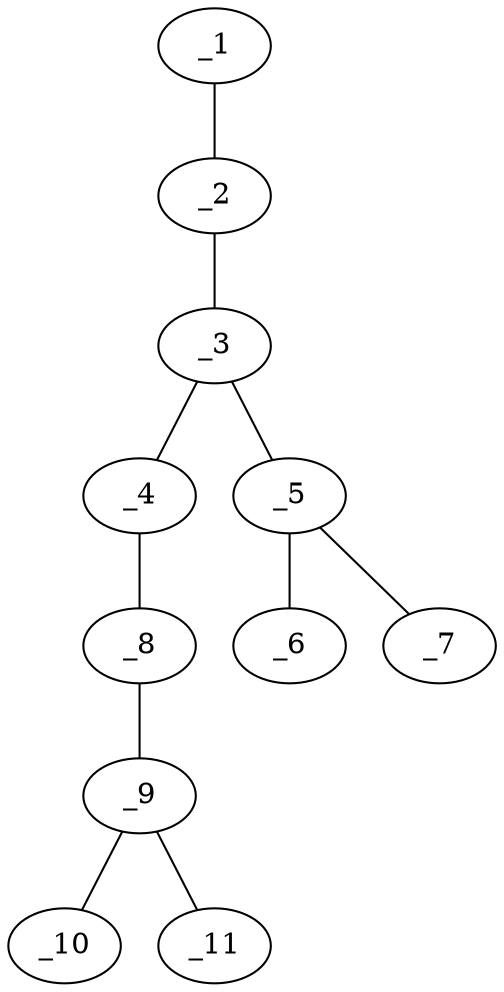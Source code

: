 graph molid658309 {
	_1	 [charge=0,
		chem=4,
		symbol="N  ",
		x="5.4641",
		y="-1.75"];
	_2	 [charge=0,
		chem=1,
		symbol="C  ",
		x="5.4641",
		y="-0.75"];
	_1 -- _2	 [valence=3];
	_3	 [charge=0,
		chem=1,
		symbol="C  ",
		x="5.4641",
		y="0.25"];
	_2 -- _3	 [valence=1];
	_4	 [charge=0,
		chem=1,
		symbol="C  ",
		x="4.5981",
		y="0.75"];
	_3 -- _4	 [valence=2];
	_5	 [charge=0,
		chem=1,
		symbol="C  ",
		x="6.3301",
		y="0.75"];
	_3 -- _5	 [valence=1];
	_8	 [charge=0,
		chem=4,
		symbol="N  ",
		x="3.7321",
		y="0.25"];
	_4 -- _8	 [valence=1];
	_6	 [charge=0,
		chem=2,
		symbol="O  ",
		x="7.1962",
		y="0.25"];
	_5 -- _6	 [valence=2];
	_7	 [charge=0,
		chem=4,
		symbol="N  ",
		x="6.3301",
		y="1.75"];
	_5 -- _7	 [valence=1];
	_9	 [charge=0,
		chem=1,
		symbol="C  ",
		x="2.866",
		y="0.75"];
	_8 -- _9	 [valence=1];
	_10	 [charge=0,
		chem=5,
		symbol="S  ",
		x=2,
		y="0.25"];
	_9 -- _10	 [valence=2];
	_11	 [charge=0,
		chem=4,
		symbol="N  ",
		x="2.866",
		y="1.75"];
	_9 -- _11	 [valence=1];
}
